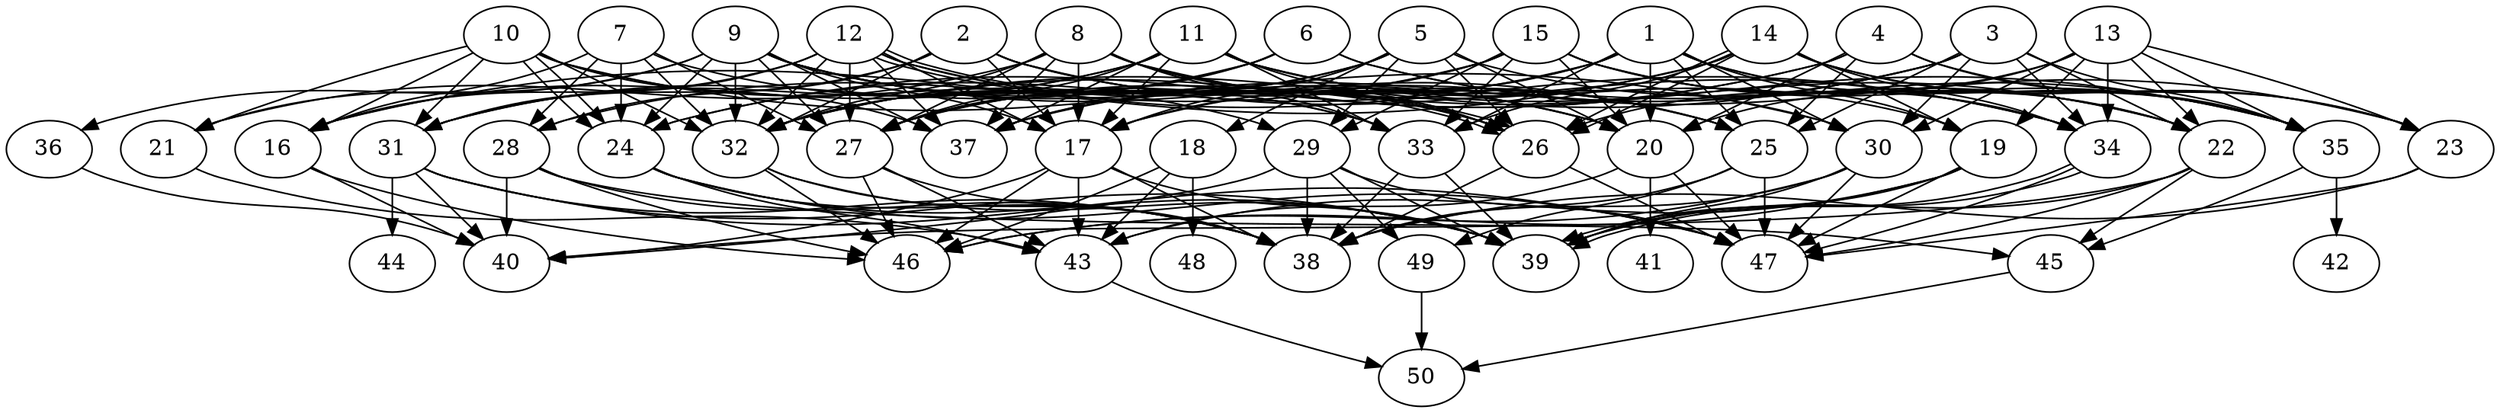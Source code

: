 // DAG (tier=3-complex, mode=compute, n=50, ccr=0.489, fat=0.769, density=0.609, regular=0.281, jump=0.295, mindata=1048576, maxdata=16777216)
// DAG automatically generated by daggen at Sun Aug 24 16:33:34 2025
// /home/ermia/Project/Environments/daggen/bin/daggen --dot --ccr 0.489 --fat 0.769 --regular 0.281 --density 0.609 --jump 0.295 --mindata 1048576 --maxdata 16777216 -n 50 
digraph G {
  1 [size="1245958170328908032", alpha="0.07", expect_size="622979085164454016"]
  1 -> 17 [size ="440561379049472"]
  1 -> 19 [size ="440561379049472"]
  1 -> 20 [size ="440561379049472"]
  1 -> 22 [size ="440561379049472"]
  1 -> 24 [size ="440561379049472"]
  1 -> 25 [size ="440561379049472"]
  1 -> 30 [size ="440561379049472"]
  1 -> 33 [size ="440561379049472"]
  1 -> 35 [size ="440561379049472"]
  1 -> 37 [size ="440561379049472"]
  2 [size="7917036946927056", alpha="0.14", expect_size="3958518473463528"]
  2 -> 17 [size ="294785617231872"]
  2 -> 20 [size ="294785617231872"]
  2 -> 25 [size ="294785617231872"]
  2 -> 28 [size ="294785617231872"]
  2 -> 31 [size ="294785617231872"]
  2 -> 32 [size ="294785617231872"]
  2 -> 34 [size ="294785617231872"]
  3 [size="334533020174503168", alpha="0.04", expect_size="167266510087251584"]
  3 -> 17 [size ="140119692541952"]
  3 -> 22 [size ="140119692541952"]
  3 -> 25 [size ="140119692541952"]
  3 -> 30 [size ="140119692541952"]
  3 -> 32 [size ="140119692541952"]
  3 -> 34 [size ="140119692541952"]
  3 -> 35 [size ="140119692541952"]
  3 -> 37 [size ="140119692541952"]
  4 [size="1156620652287118336", alpha="0.16", expect_size="578310326143559168"]
  4 -> 20 [size ="2220299793727488"]
  4 -> 23 [size ="2220299793727488"]
  4 -> 24 [size ="2220299793727488"]
  4 -> 25 [size ="2220299793727488"]
  4 -> 32 [size ="2220299793727488"]
  4 -> 35 [size ="2220299793727488"]
  5 [size="49369365356100144", alpha="0.12", expect_size="24684682678050072"]
  5 -> 17 [size ="1535172172316672"]
  5 -> 18 [size ="1535172172316672"]
  5 -> 20 [size ="1535172172316672"]
  5 -> 22 [size ="1535172172316672"]
  5 -> 26 [size ="1535172172316672"]
  5 -> 27 [size ="1535172172316672"]
  5 -> 29 [size ="1535172172316672"]
  5 -> 32 [size ="1535172172316672"]
  6 [size="1284280431910322176000", alpha="0.09", expect_size="642140215955161088000"]
  6 -> 23 [size ="945213459660800"]
  6 -> 27 [size ="945213459660800"]
  6 -> 31 [size ="945213459660800"]
  6 -> 32 [size ="945213459660800"]
  6 -> 35 [size ="945213459660800"]
  7 [size="751609114305008500736", alpha="0.17", expect_size="375804557152504250368"]
  7 -> 16 [size ="661329677385728"]
  7 -> 24 [size ="661329677385728"]
  7 -> 27 [size ="661329677385728"]
  7 -> 28 [size ="661329677385728"]
  7 -> 32 [size ="661329677385728"]
  7 -> 33 [size ="661329677385728"]
  8 [size="3563337792672082427904", alpha="0.06", expect_size="1781668896336041213952"]
  8 -> 17 [size ="1866356697858048"]
  8 -> 21 [size ="1866356697858048"]
  8 -> 25 [size ="1866356697858048"]
  8 -> 26 [size ="1866356697858048"]
  8 -> 27 [size ="1866356697858048"]
  8 -> 32 [size ="1866356697858048"]
  8 -> 33 [size ="1866356697858048"]
  8 -> 35 [size ="1866356697858048"]
  8 -> 37 [size ="1866356697858048"]
  9 [size="1821127687335488256", alpha="0.01", expect_size="910563843667744128"]
  9 -> 17 [size ="1292746534944768"]
  9 -> 20 [size ="1292746534944768"]
  9 -> 21 [size ="1292746534944768"]
  9 -> 24 [size ="1292746534944768"]
  9 -> 25 [size ="1292746534944768"]
  9 -> 26 [size ="1292746534944768"]
  9 -> 27 [size ="1292746534944768"]
  9 -> 32 [size ="1292746534944768"]
  9 -> 33 [size ="1292746534944768"]
  9 -> 36 [size ="1292746534944768"]
  9 -> 37 [size ="1292746534944768"]
  10 [size="46308185264111936", alpha="0.19", expect_size="23154092632055968"]
  10 -> 16 [size ="1246105438257152"]
  10 -> 21 [size ="1246105438257152"]
  10 -> 24 [size ="1246105438257152"]
  10 -> 24 [size ="1246105438257152"]
  10 -> 29 [size ="1246105438257152"]
  10 -> 30 [size ="1246105438257152"]
  10 -> 31 [size ="1246105438257152"]
  10 -> 32 [size ="1246105438257152"]
  10 -> 37 [size ="1246105438257152"]
  11 [size="11920180353532070", alpha="0.07", expect_size="5960090176766035"]
  11 -> 16 [size ="338569327542272"]
  11 -> 17 [size ="338569327542272"]
  11 -> 19 [size ="338569327542272"]
  11 -> 22 [size ="338569327542272"]
  11 -> 26 [size ="338569327542272"]
  11 -> 27 [size ="338569327542272"]
  11 -> 30 [size ="338569327542272"]
  11 -> 31 [size ="338569327542272"]
  11 -> 33 [size ="338569327542272"]
  11 -> 37 [size ="338569327542272"]
  12 [size="855340571261140992000", alpha="0.07", expect_size="427670285630570496000"]
  12 -> 16 [size ="720857412403200"]
  12 -> 17 [size ="720857412403200"]
  12 -> 20 [size ="720857412403200"]
  12 -> 26 [size ="720857412403200"]
  12 -> 26 [size ="720857412403200"]
  12 -> 27 [size ="720857412403200"]
  12 -> 31 [size ="720857412403200"]
  12 -> 32 [size ="720857412403200"]
  12 -> 34 [size ="720857412403200"]
  12 -> 37 [size ="720857412403200"]
  13 [size="30524844326615252992", alpha="0.15", expect_size="15262422163307626496"]
  13 -> 19 [size ="78137400492032"]
  13 -> 20 [size ="78137400492032"]
  13 -> 22 [size ="78137400492032"]
  13 -> 23 [size ="78137400492032"]
  13 -> 26 [size ="78137400492032"]
  13 -> 30 [size ="78137400492032"]
  13 -> 34 [size ="78137400492032"]
  13 -> 35 [size ="78137400492032"]
  14 [size="496580382599792576", alpha="0.17", expect_size="248290191299896288"]
  14 -> 16 [size ="322354081169408"]
  14 -> 19 [size ="322354081169408"]
  14 -> 23 [size ="322354081169408"]
  14 -> 26 [size ="322354081169408"]
  14 -> 26 [size ="322354081169408"]
  14 -> 27 [size ="322354081169408"]
  14 -> 33 [size ="322354081169408"]
  14 -> 34 [size ="322354081169408"]
  14 -> 35 [size ="322354081169408"]
  15 [size="3416117773377446912", alpha="0.14", expect_size="1708058886688723456"]
  15 -> 20 [size ="1442207605194752"]
  15 -> 22 [size ="1442207605194752"]
  15 -> 27 [size ="1442207605194752"]
  15 -> 28 [size ="1442207605194752"]
  15 -> 29 [size ="1442207605194752"]
  15 -> 33 [size ="1442207605194752"]
  15 -> 34 [size ="1442207605194752"]
  15 -> 35 [size ="1442207605194752"]
  15 -> 37 [size ="1442207605194752"]
  16 [size="22983741617348796", alpha="0.05", expect_size="11491870808674398"]
  16 -> 40 [size ="700627621511168"]
  16 -> 46 [size ="700627621511168"]
  17 [size="71886511242693392", alpha="0.11", expect_size="35943255621346696"]
  17 -> 38 [size ="1601928521842688"]
  17 -> 39 [size ="1601928521842688"]
  17 -> 40 [size ="1601928521842688"]
  17 -> 43 [size ="1601928521842688"]
  17 -> 46 [size ="1601928521842688"]
  18 [size="74262761334111264", alpha="0.11", expect_size="37131380667055632"]
  18 -> 43 [size ="119669608415232"]
  18 -> 46 [size ="119669608415232"]
  18 -> 48 [size ="119669608415232"]
  19 [size="1133107677730999107584", alpha="0.03", expect_size="566553838865499553792"]
  19 -> 39 [size ="869502380146688"]
  19 -> 43 [size ="869502380146688"]
  19 -> 46 [size ="869502380146688"]
  19 -> 47 [size ="869502380146688"]
  20 [size="257764597270839296000", alpha="0.09", expect_size="128882298635419648000"]
  20 -> 41 [size ="324020260044800"]
  20 -> 43 [size ="324020260044800"]
  20 -> 47 [size ="324020260044800"]
  21 [size="26694408835676544", alpha="0.19", expect_size="13347204417838272"]
  21 -> 43 [size ="855213627932672"]
  22 [size="3304007668766605312000", alpha="0.13", expect_size="1652003834383302656000"]
  22 -> 39 [size ="1774668952371200"]
  22 -> 40 [size ="1774668952371200"]
  22 -> 45 [size ="1774668952371200"]
  22 -> 47 [size ="1774668952371200"]
  23 [size="176439483572710240", alpha="0.14", expect_size="88219741786355120"]
  23 -> 38 [size ="113293393920000"]
  23 -> 47 [size ="113293393920000"]
  24 [size="56075541754036736", alpha="0.15", expect_size="28037770877018368"]
  24 -> 38 [size ="1992285348691968"]
  24 -> 39 [size ="1992285348691968"]
  24 -> 43 [size ="1992285348691968"]
  24 -> 47 [size ="1992285348691968"]
  25 [size="355153390587088", alpha="0.04", expect_size="177576695293544"]
  25 -> 38 [size ="14264123260928"]
  25 -> 47 [size ="14264123260928"]
  25 -> 49 [size ="14264123260928"]
  26 [size="1112409224153189120", alpha="0.00", expect_size="556204612076594560"]
  26 -> 38 [size ="453543588790272"]
  26 -> 47 [size ="453543588790272"]
  27 [size="21924036825557848", alpha="0.16", expect_size="10962018412778924"]
  27 -> 38 [size ="534591634931712"]
  27 -> 43 [size ="534591634931712"]
  27 -> 46 [size ="534591634931712"]
  28 [size="1249750258485418786816", alpha="0.04", expect_size="624875129242709393408"]
  28 -> 38 [size ="928194114879488"]
  28 -> 40 [size ="928194114879488"]
  28 -> 45 [size ="928194114879488"]
  28 -> 46 [size ="928194114879488"]
  29 [size="793004357399508", alpha="0.18", expect_size="396502178699754"]
  29 -> 38 [size ="22452075757568"]
  29 -> 39 [size ="22452075757568"]
  29 -> 40 [size ="22452075757568"]
  29 -> 47 [size ="22452075757568"]
  29 -> 49 [size ="22452075757568"]
  30 [size="111622758260691664", alpha="0.02", expect_size="55811379130345832"]
  30 -> 38 [size ="1888443567177728"]
  30 -> 39 [size ="1888443567177728"]
  30 -> 46 [size ="1888443567177728"]
  30 -> 47 [size ="1888443567177728"]
  31 [size="27004851989549368", alpha="0.07", expect_size="13502425994774684"]
  31 -> 38 [size ="442752617676800"]
  31 -> 39 [size ="442752617676800"]
  31 -> 40 [size ="442752617676800"]
  31 -> 44 [size ="442752617676800"]
  31 -> 47 [size ="442752617676800"]
  32 [size="201477402394624000000", alpha="0.06", expect_size="100738701197312000000"]
  32 -> 38 [size ="274941870080000"]
  32 -> 39 [size ="274941870080000"]
  32 -> 46 [size ="274941870080000"]
  33 [size="984050483210878", alpha="0.09", expect_size="492025241605439"]
  33 -> 38 [size ="30028398067712"]
  33 -> 39 [size ="30028398067712"]
  34 [size="202282563838575552", alpha="0.14", expect_size="101141281919287776"]
  34 -> 39 [size ="208709774999552"]
  34 -> 39 [size ="208709774999552"]
  34 -> 47 [size ="208709774999552"]
  35 [size="2851418969725319774208", alpha="0.09", expect_size="1425709484862659887104"]
  35 -> 42 [size ="1608659062751232"]
  35 -> 45 [size ="1608659062751232"]
  36 [size="429771780172980032", alpha="0.06", expect_size="214885890086490016"]
  36 -> 40 [size ="190545183899648"]
  37 [size="469787216138166592", alpha="0.03", expect_size="234893608069083296"]
  38 [size="1832329551020032000000", alpha="0.02", expect_size="916164775510016000000"]
  39 [size="12264010658030576", alpha="0.01", expect_size="6132005329015288"]
  40 [size="2386334966611968000000", alpha="0.17", expect_size="1193167483305984000000"]
  41 [size="2183884744595341312", alpha="0.05", expect_size="1091942372297670656"]
  42 [size="181070257302634592", alpha="0.19", expect_size="90535128651317296"]
  43 [size="704180263870148864", alpha="0.13", expect_size="352090131935074432"]
  43 -> 50 [size ="437163590156288"]
  44 [size="113581044194220544", alpha="0.10", expect_size="56790522097110272"]
  45 [size="1323841182705790976", alpha="0.12", expect_size="661920591352895488"]
  45 -> 50 [size ="1789095604912128"]
  46 [size="3802119318271648858112", alpha="0.13", expect_size="1901059659135824429056"]
  47 [size="3927703351142633177088", alpha="0.14", expect_size="1963851675571316588544"]
  48 [size="756029902419861376", alpha="0.15", expect_size="378014951209930688"]
  49 [size="119098684535445008", alpha="0.02", expect_size="59549342267722504"]
  49 -> 50 [size ="2105811862028288"]
  50 [size="443486514615806464", alpha="0.01", expect_size="221743257307903232"]
}